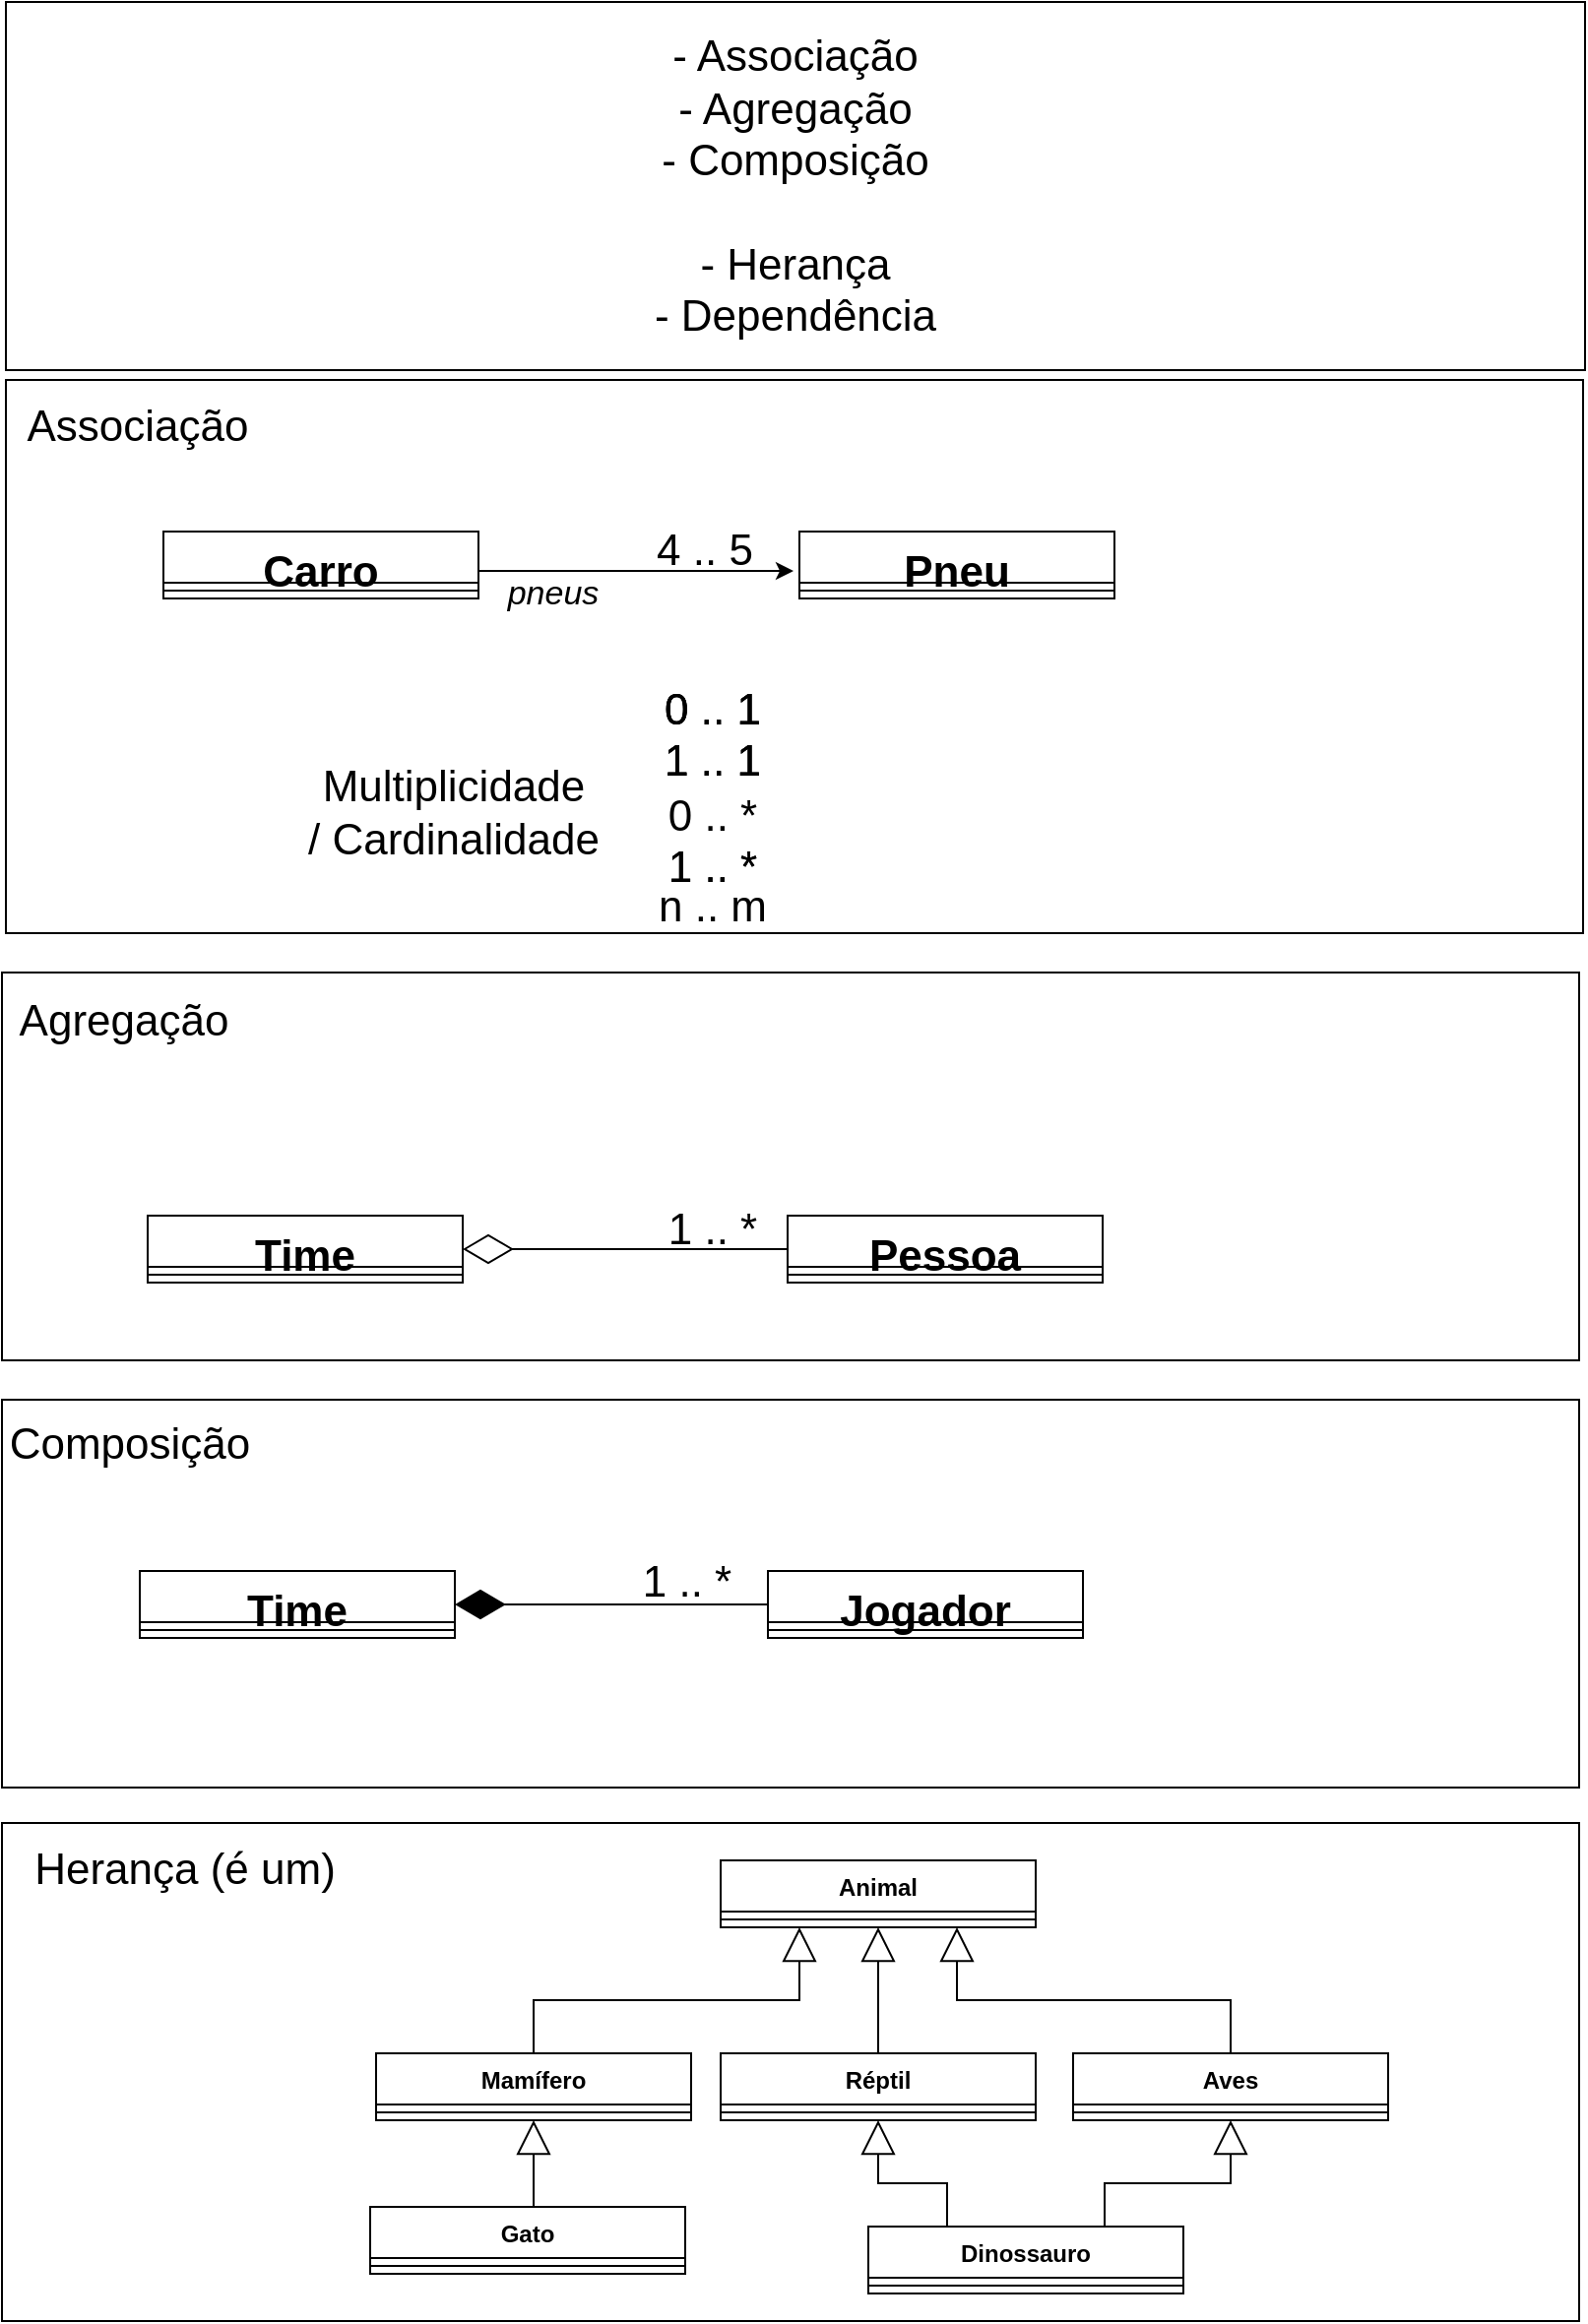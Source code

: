 <mxfile version="14.4.3" type="github">
  <diagram id="oidKAotuflDEEQi21nP8" name="Page-1">
    <mxGraphModel dx="841" dy="668" grid="0" gridSize="10" guides="1" tooltips="1" connect="1" arrows="1" fold="1" page="1" pageScale="1" pageWidth="827" pageHeight="1169" background="#ffffff" math="0" shadow="0">
      <root>
        <mxCell id="0" />
        <mxCell id="1" parent="0" />
        <mxCell id="biDsljLJ2qvcuqTwJUGm-1" value="- Associação&lt;br&gt;- Agregação&lt;br&gt;- Composição&lt;br&gt;&lt;br&gt;- Herança&lt;br&gt;- Dependência" style="rounded=0;whiteSpace=wrap;html=1;fontSize=22;" parent="1" vertex="1">
          <mxGeometry x="11" y="13" width="802" height="187" as="geometry" />
        </mxCell>
        <mxCell id="biDsljLJ2qvcuqTwJUGm-2" value="" style="rounded=0;whiteSpace=wrap;html=1;fontSize=22;" parent="1" vertex="1">
          <mxGeometry x="11" y="205" width="801" height="281" as="geometry" />
        </mxCell>
        <mxCell id="biDsljLJ2qvcuqTwJUGm-3" value="Associação" style="text;html=1;strokeColor=none;fillColor=none;align=center;verticalAlign=middle;whiteSpace=wrap;rounded=0;fontSize=22;" parent="1" vertex="1">
          <mxGeometry x="58" y="219" width="40" height="20" as="geometry" />
        </mxCell>
        <mxCell id="biDsljLJ2qvcuqTwJUGm-4" value="Carro" style="swimlane;fontStyle=1;align=center;verticalAlign=top;childLayout=stackLayout;horizontal=1;startSize=26;horizontalStack=0;resizeParent=1;resizeParentMax=0;resizeLast=0;collapsible=1;marginBottom=0;fontSize=22;" parent="1" vertex="1">
          <mxGeometry x="91" y="282" width="160" height="34" as="geometry" />
        </mxCell>
        <mxCell id="biDsljLJ2qvcuqTwJUGm-6" value="" style="line;strokeWidth=1;fillColor=none;align=left;verticalAlign=middle;spacingTop=-1;spacingLeft=3;spacingRight=3;rotatable=0;labelPosition=right;points=[];portConstraint=eastwest;" parent="biDsljLJ2qvcuqTwJUGm-4" vertex="1">
          <mxGeometry y="26" width="160" height="8" as="geometry" />
        </mxCell>
        <mxCell id="biDsljLJ2qvcuqTwJUGm-8" value="Pneu" style="swimlane;fontStyle=1;align=center;verticalAlign=top;childLayout=stackLayout;horizontal=1;startSize=26;horizontalStack=0;resizeParent=1;resizeParentMax=0;resizeLast=0;collapsible=1;marginBottom=0;fontSize=22;" parent="1" vertex="1">
          <mxGeometry x="414" y="282" width="160" height="34" as="geometry" />
        </mxCell>
        <mxCell id="biDsljLJ2qvcuqTwJUGm-10" value="" style="line;strokeWidth=1;fillColor=none;align=left;verticalAlign=middle;spacingTop=-1;spacingLeft=3;spacingRight=3;rotatable=0;labelPosition=right;points=[];portConstraint=eastwest;" parent="biDsljLJ2qvcuqTwJUGm-8" vertex="1">
          <mxGeometry y="26" width="160" height="8" as="geometry" />
        </mxCell>
        <mxCell id="biDsljLJ2qvcuqTwJUGm-12" value="" style="endArrow=classic;html=1;edgeStyle=orthogonalEdgeStyle;fontSize=22;endFill=1;" parent="1" edge="1">
          <mxGeometry relative="1" as="geometry">
            <mxPoint x="251" y="302" as="sourcePoint" />
            <mxPoint x="411" y="302" as="targetPoint" />
          </mxGeometry>
        </mxCell>
        <mxCell id="biDsljLJ2qvcuqTwJUGm-15" value="4 .. 5" style="text;html=1;strokeColor=none;fillColor=none;align=center;verticalAlign=middle;whiteSpace=wrap;rounded=0;fontSize=22;" parent="1" vertex="1">
          <mxGeometry x="328" y="282" width="76" height="20" as="geometry" />
        </mxCell>
        <mxCell id="biDsljLJ2qvcuqTwJUGm-16" value="0 .. *" style="text;html=1;strokeColor=none;fillColor=none;align=center;verticalAlign=middle;whiteSpace=wrap;rounded=0;fontSize=22;" parent="1" vertex="1">
          <mxGeometry x="332" y="417" width="76" height="20" as="geometry" />
        </mxCell>
        <mxCell id="biDsljLJ2qvcuqTwJUGm-17" value="1 .. 1" style="text;html=1;strokeColor=none;fillColor=none;align=center;verticalAlign=middle;whiteSpace=wrap;rounded=0;fontSize=22;" parent="1" vertex="1">
          <mxGeometry x="332" y="389" width="76" height="20" as="geometry" />
        </mxCell>
        <mxCell id="biDsljLJ2qvcuqTwJUGm-18" value="0 .. 1" style="text;html=1;strokeColor=none;fillColor=none;align=center;verticalAlign=middle;whiteSpace=wrap;rounded=0;fontSize=22;" parent="1" vertex="1">
          <mxGeometry x="332" y="363" width="76" height="20" as="geometry" />
        </mxCell>
        <mxCell id="biDsljLJ2qvcuqTwJUGm-19" value="1 .. *" style="text;html=1;strokeColor=none;fillColor=none;align=center;verticalAlign=middle;whiteSpace=wrap;rounded=0;fontSize=22;" parent="1" vertex="1">
          <mxGeometry x="332" y="443" width="76" height="20" as="geometry" />
        </mxCell>
        <mxCell id="biDsljLJ2qvcuqTwJUGm-20" value="n .. m" style="text;html=1;strokeColor=none;fillColor=none;align=center;verticalAlign=middle;whiteSpace=wrap;rounded=0;fontSize=22;" parent="1" vertex="1">
          <mxGeometry x="332" y="463" width="76" height="20" as="geometry" />
        </mxCell>
        <mxCell id="biDsljLJ2qvcuqTwJUGm-22" value="Multiplicidade&lt;br&gt;/ Cardinalidade" style="text;html=1;strokeColor=none;fillColor=none;align=center;verticalAlign=middle;whiteSpace=wrap;rounded=0;fontSize=22;" parent="1" vertex="1">
          <mxGeometry x="149" y="396" width="179" height="57" as="geometry" />
        </mxCell>
        <mxCell id="biDsljLJ2qvcuqTwJUGm-23" value="0 .. 1" style="text;html=1;strokeColor=none;fillColor=none;align=center;verticalAlign=middle;whiteSpace=wrap;rounded=0;fontSize=22;" parent="1" vertex="1">
          <mxGeometry x="332" y="363" width="76" height="20" as="geometry" />
        </mxCell>
        <mxCell id="biDsljLJ2qvcuqTwJUGm-24" value="1 .. 1" style="text;html=1;strokeColor=none;fillColor=none;align=center;verticalAlign=middle;whiteSpace=wrap;rounded=0;fontSize=22;" parent="1" vertex="1">
          <mxGeometry x="332" y="389" width="76" height="20" as="geometry" />
        </mxCell>
        <mxCell id="biDsljLJ2qvcuqTwJUGm-25" value="0 .. 1" style="text;html=1;strokeColor=none;fillColor=none;align=center;verticalAlign=middle;whiteSpace=wrap;rounded=0;fontSize=22;" parent="1" vertex="1">
          <mxGeometry x="332" y="363" width="76" height="20" as="geometry" />
        </mxCell>
        <mxCell id="biDsljLJ2qvcuqTwJUGm-26" value="1 .. 1" style="text;html=1;strokeColor=none;fillColor=none;align=center;verticalAlign=middle;whiteSpace=wrap;rounded=0;fontSize=22;" parent="1" vertex="1">
          <mxGeometry x="332" y="389" width="76" height="20" as="geometry" />
        </mxCell>
        <mxCell id="biDsljLJ2qvcuqTwJUGm-27" value="1 .. *" style="text;html=1;strokeColor=none;fillColor=none;align=center;verticalAlign=middle;whiteSpace=wrap;rounded=0;fontSize=22;" parent="1" vertex="1">
          <mxGeometry x="332" y="443" width="76" height="20" as="geometry" />
        </mxCell>
        <mxCell id="biDsljLJ2qvcuqTwJUGm-28" value="" style="rounded=0;whiteSpace=wrap;html=1;fontSize=22;" parent="1" vertex="1">
          <mxGeometry x="9" y="506" width="801" height="197" as="geometry" />
        </mxCell>
        <mxCell id="biDsljLJ2qvcuqTwJUGm-29" value="Agregação" style="text;html=1;strokeColor=none;fillColor=none;align=center;verticalAlign=middle;whiteSpace=wrap;rounded=0;fontSize=22;" parent="1" vertex="1">
          <mxGeometry x="51" y="521" width="40" height="20" as="geometry" />
        </mxCell>
        <mxCell id="biDsljLJ2qvcuqTwJUGm-38" style="edgeStyle=orthogonalEdgeStyle;rounded=0;orthogonalLoop=1;jettySize=auto;html=1;exitX=0;exitY=0.5;exitDx=0;exitDy=0;endArrow=diamondThin;endFill=0;fontSize=22;entryX=1;entryY=0.5;entryDx=0;entryDy=0;endSize=23;" parent="1" source="biDsljLJ2qvcuqTwJUGm-30" target="biDsljLJ2qvcuqTwJUGm-34" edge="1">
          <mxGeometry relative="1" as="geometry" />
        </mxCell>
        <mxCell id="biDsljLJ2qvcuqTwJUGm-30" value="Pessoa" style="swimlane;fontStyle=1;align=center;verticalAlign=top;childLayout=stackLayout;horizontal=1;startSize=26;horizontalStack=0;resizeParent=1;resizeParentMax=0;resizeLast=0;collapsible=1;marginBottom=0;fontSize=22;" parent="1" vertex="1">
          <mxGeometry x="408" y="629.5" width="160" height="34" as="geometry" />
        </mxCell>
        <mxCell id="biDsljLJ2qvcuqTwJUGm-32" value="" style="line;strokeWidth=1;fillColor=none;align=left;verticalAlign=middle;spacingTop=-1;spacingLeft=3;spacingRight=3;rotatable=0;labelPosition=right;points=[];portConstraint=eastwest;" parent="biDsljLJ2qvcuqTwJUGm-30" vertex="1">
          <mxGeometry y="26" width="160" height="8" as="geometry" />
        </mxCell>
        <mxCell id="biDsljLJ2qvcuqTwJUGm-34" value="Time" style="swimlane;fontStyle=1;align=center;verticalAlign=top;childLayout=stackLayout;horizontal=1;startSize=26;horizontalStack=0;resizeParent=1;resizeParentMax=0;resizeLast=0;collapsible=1;marginBottom=0;fontSize=22;" parent="1" vertex="1">
          <mxGeometry x="83" y="629.5" width="160" height="34" as="geometry" />
        </mxCell>
        <mxCell id="biDsljLJ2qvcuqTwJUGm-36" value="" style="line;strokeWidth=1;fillColor=none;align=left;verticalAlign=middle;spacingTop=-1;spacingLeft=3;spacingRight=3;rotatable=0;labelPosition=right;points=[];portConstraint=eastwest;" parent="biDsljLJ2qvcuqTwJUGm-34" vertex="1">
          <mxGeometry y="26" width="160" height="8" as="geometry" />
        </mxCell>
        <mxCell id="biDsljLJ2qvcuqTwJUGm-39" value="1 .. *" style="text;html=1;strokeColor=none;fillColor=none;align=center;verticalAlign=middle;whiteSpace=wrap;rounded=0;fontSize=22;" parent="1" vertex="1">
          <mxGeometry x="332" y="627" width="76" height="20" as="geometry" />
        </mxCell>
        <mxCell id="biDsljLJ2qvcuqTwJUGm-40" value="" style="rounded=0;whiteSpace=wrap;html=1;fontSize=22;" parent="1" vertex="1">
          <mxGeometry x="9" y="723" width="801" height="197" as="geometry" />
        </mxCell>
        <mxCell id="biDsljLJ2qvcuqTwJUGm-41" value="Composição" style="text;html=1;strokeColor=none;fillColor=none;align=center;verticalAlign=middle;whiteSpace=wrap;rounded=0;fontSize=22;" parent="1" vertex="1">
          <mxGeometry x="54" y="736" width="40" height="20" as="geometry" />
        </mxCell>
        <mxCell id="biDsljLJ2qvcuqTwJUGm-42" value="Time" style="swimlane;fontStyle=1;align=center;verticalAlign=top;childLayout=stackLayout;horizontal=1;startSize=26;horizontalStack=0;resizeParent=1;resizeParentMax=0;resizeLast=0;collapsible=1;marginBottom=0;fontSize=22;" parent="1" vertex="1">
          <mxGeometry x="79" y="810" width="160" height="34" as="geometry" />
        </mxCell>
        <mxCell id="biDsljLJ2qvcuqTwJUGm-43" value="" style="line;strokeWidth=1;fillColor=none;align=left;verticalAlign=middle;spacingTop=-1;spacingLeft=3;spacingRight=3;rotatable=0;labelPosition=right;points=[];portConstraint=eastwest;" parent="biDsljLJ2qvcuqTwJUGm-42" vertex="1">
          <mxGeometry y="26" width="160" height="8" as="geometry" />
        </mxCell>
        <mxCell id="biDsljLJ2qvcuqTwJUGm-46" style="edgeStyle=orthogonalEdgeStyle;rounded=0;orthogonalLoop=1;jettySize=auto;html=1;exitX=0;exitY=0.5;exitDx=0;exitDy=0;entryX=1;entryY=0.5;entryDx=0;entryDy=0;endArrow=diamondThin;endFill=1;endSize=23;fontSize=22;" parent="1" source="biDsljLJ2qvcuqTwJUGm-44" target="biDsljLJ2qvcuqTwJUGm-42" edge="1">
          <mxGeometry relative="1" as="geometry" />
        </mxCell>
        <mxCell id="biDsljLJ2qvcuqTwJUGm-44" value="Jogador" style="swimlane;fontStyle=1;align=center;verticalAlign=top;childLayout=stackLayout;horizontal=1;startSize=26;horizontalStack=0;resizeParent=1;resizeParentMax=0;resizeLast=0;collapsible=1;marginBottom=0;fontSize=22;" parent="1" vertex="1">
          <mxGeometry x="398" y="810" width="160" height="34" as="geometry" />
        </mxCell>
        <mxCell id="biDsljLJ2qvcuqTwJUGm-45" value="" style="line;strokeWidth=1;fillColor=none;align=left;verticalAlign=middle;spacingTop=-1;spacingLeft=3;spacingRight=3;rotatable=0;labelPosition=right;points=[];portConstraint=eastwest;" parent="biDsljLJ2qvcuqTwJUGm-44" vertex="1">
          <mxGeometry y="26" width="160" height="8" as="geometry" />
        </mxCell>
        <mxCell id="biDsljLJ2qvcuqTwJUGm-47" value="1 .. *" style="text;html=1;strokeColor=none;fillColor=none;align=center;verticalAlign=middle;whiteSpace=wrap;rounded=0;fontSize=22;" parent="1" vertex="1">
          <mxGeometry x="319" y="806" width="76" height="20" as="geometry" />
        </mxCell>
        <mxCell id="biDsljLJ2qvcuqTwJUGm-48" value="&lt;i&gt;&lt;font style=&quot;font-size: 17px&quot;&gt;pneus&lt;/font&gt;&lt;/i&gt;" style="text;html=1;strokeColor=none;fillColor=none;align=center;verticalAlign=middle;whiteSpace=wrap;rounded=0;fontSize=22;" parent="1" vertex="1">
          <mxGeometry x="251" y="302" width="76" height="20" as="geometry" />
        </mxCell>
        <mxCell id="O-chyJX1uRSNyFMLqIYp-1" value="" style="rounded=0;whiteSpace=wrap;html=1;fontSize=22;" vertex="1" parent="1">
          <mxGeometry x="9" y="938" width="801" height="253" as="geometry" />
        </mxCell>
        <mxCell id="O-chyJX1uRSNyFMLqIYp-2" value="Herança (é um)" style="text;html=1;strokeColor=none;fillColor=none;align=center;verticalAlign=middle;whiteSpace=wrap;rounded=0;fontSize=22;" vertex="1" parent="1">
          <mxGeometry x="19" y="952" width="166" height="20" as="geometry" />
        </mxCell>
        <mxCell id="O-chyJX1uRSNyFMLqIYp-3" value="Animal" style="swimlane;fontStyle=1;align=center;verticalAlign=top;childLayout=stackLayout;horizontal=1;startSize=26;horizontalStack=0;resizeParent=1;resizeParentMax=0;resizeLast=0;collapsible=1;marginBottom=0;" vertex="1" parent="1">
          <mxGeometry x="374" y="957" width="160" height="34" as="geometry" />
        </mxCell>
        <mxCell id="O-chyJX1uRSNyFMLqIYp-5" value="" style="line;strokeWidth=1;fillColor=none;align=left;verticalAlign=middle;spacingTop=-1;spacingLeft=3;spacingRight=3;rotatable=0;labelPosition=right;points=[];portConstraint=eastwest;" vertex="1" parent="O-chyJX1uRSNyFMLqIYp-3">
          <mxGeometry y="26" width="160" height="8" as="geometry" />
        </mxCell>
        <mxCell id="O-chyJX1uRSNyFMLqIYp-9" style="edgeStyle=orthogonalEdgeStyle;rounded=0;orthogonalLoop=1;jettySize=auto;html=1;exitX=0.5;exitY=0;exitDx=0;exitDy=0;entryX=0.25;entryY=1;entryDx=0;entryDy=0;endArrow=block;endFill=0;strokeWidth=1;endSize=15;" edge="1" parent="1" source="O-chyJX1uRSNyFMLqIYp-7" target="O-chyJX1uRSNyFMLqIYp-3">
          <mxGeometry relative="1" as="geometry" />
        </mxCell>
        <mxCell id="O-chyJX1uRSNyFMLqIYp-7" value="Mamífero" style="swimlane;fontStyle=1;align=center;verticalAlign=top;childLayout=stackLayout;horizontal=1;startSize=26;horizontalStack=0;resizeParent=1;resizeParentMax=0;resizeLast=0;collapsible=1;marginBottom=0;" vertex="1" parent="1">
          <mxGeometry x="199" y="1055" width="160" height="34" as="geometry" />
        </mxCell>
        <mxCell id="O-chyJX1uRSNyFMLqIYp-8" value="" style="line;strokeWidth=1;fillColor=none;align=left;verticalAlign=middle;spacingTop=-1;spacingLeft=3;spacingRight=3;rotatable=0;labelPosition=right;points=[];portConstraint=eastwest;" vertex="1" parent="O-chyJX1uRSNyFMLqIYp-7">
          <mxGeometry y="26" width="160" height="8" as="geometry" />
        </mxCell>
        <mxCell id="O-chyJX1uRSNyFMLqIYp-13" style="edgeStyle=orthogonalEdgeStyle;rounded=0;orthogonalLoop=1;jettySize=auto;html=1;exitX=0.5;exitY=0;exitDx=0;exitDy=0;entryX=0.5;entryY=1;entryDx=0;entryDy=0;endArrow=block;endFill=0;endSize=15;strokeWidth=1;" edge="1" parent="1" source="O-chyJX1uRSNyFMLqIYp-10" target="O-chyJX1uRSNyFMLqIYp-7">
          <mxGeometry relative="1" as="geometry" />
        </mxCell>
        <mxCell id="O-chyJX1uRSNyFMLqIYp-10" value="Gato" style="swimlane;fontStyle=1;align=center;verticalAlign=top;childLayout=stackLayout;horizontal=1;startSize=26;horizontalStack=0;resizeParent=1;resizeParentMax=0;resizeLast=0;collapsible=1;marginBottom=0;" vertex="1" parent="1">
          <mxGeometry x="196" y="1133" width="160" height="34" as="geometry" />
        </mxCell>
        <mxCell id="O-chyJX1uRSNyFMLqIYp-11" value="" style="line;strokeWidth=1;fillColor=none;align=left;verticalAlign=middle;spacingTop=-1;spacingLeft=3;spacingRight=3;rotatable=0;labelPosition=right;points=[];portConstraint=eastwest;" vertex="1" parent="O-chyJX1uRSNyFMLqIYp-10">
          <mxGeometry y="26" width="160" height="8" as="geometry" />
        </mxCell>
        <mxCell id="O-chyJX1uRSNyFMLqIYp-18" style="edgeStyle=orthogonalEdgeStyle;rounded=0;orthogonalLoop=1;jettySize=auto;html=1;exitX=0.5;exitY=0;exitDx=0;exitDy=0;endArrow=block;endFill=0;endSize=15;strokeWidth=1;entryX=0.5;entryY=1;entryDx=0;entryDy=0;" edge="1" parent="1" source="O-chyJX1uRSNyFMLqIYp-14" target="O-chyJX1uRSNyFMLqIYp-3">
          <mxGeometry relative="1" as="geometry">
            <mxPoint x="358" y="998" as="targetPoint" />
          </mxGeometry>
        </mxCell>
        <mxCell id="O-chyJX1uRSNyFMLqIYp-14" value="Réptil" style="swimlane;fontStyle=1;align=center;verticalAlign=top;childLayout=stackLayout;horizontal=1;startSize=26;horizontalStack=0;resizeParent=1;resizeParentMax=0;resizeLast=0;collapsible=1;marginBottom=0;" vertex="1" parent="1">
          <mxGeometry x="374" y="1055" width="160" height="34" as="geometry" />
        </mxCell>
        <mxCell id="O-chyJX1uRSNyFMLqIYp-15" value="" style="line;strokeWidth=1;fillColor=none;align=left;verticalAlign=middle;spacingTop=-1;spacingLeft=3;spacingRight=3;rotatable=0;labelPosition=right;points=[];portConstraint=eastwest;" vertex="1" parent="O-chyJX1uRSNyFMLqIYp-14">
          <mxGeometry y="26" width="160" height="8" as="geometry" />
        </mxCell>
        <mxCell id="O-chyJX1uRSNyFMLqIYp-19" style="edgeStyle=orthogonalEdgeStyle;rounded=0;orthogonalLoop=1;jettySize=auto;html=1;exitX=0.25;exitY=0;exitDx=0;exitDy=0;entryX=0.5;entryY=1;entryDx=0;entryDy=0;endArrow=block;endFill=0;endSize=15;strokeWidth=1;" edge="1" parent="1" source="O-chyJX1uRSNyFMLqIYp-16" target="O-chyJX1uRSNyFMLqIYp-14">
          <mxGeometry relative="1" as="geometry" />
        </mxCell>
        <mxCell id="O-chyJX1uRSNyFMLqIYp-22" style="edgeStyle=orthogonalEdgeStyle;rounded=0;orthogonalLoop=1;jettySize=auto;html=1;exitX=0.75;exitY=0;exitDx=0;exitDy=0;entryX=0.5;entryY=1;entryDx=0;entryDy=0;endArrow=block;endFill=0;endSize=15;strokeWidth=1;" edge="1" parent="1" source="O-chyJX1uRSNyFMLqIYp-16" target="O-chyJX1uRSNyFMLqIYp-20">
          <mxGeometry relative="1" as="geometry" />
        </mxCell>
        <mxCell id="O-chyJX1uRSNyFMLqIYp-16" value="Dinossauro" style="swimlane;fontStyle=1;align=center;verticalAlign=top;childLayout=stackLayout;horizontal=1;startSize=26;horizontalStack=0;resizeParent=1;resizeParentMax=0;resizeLast=0;collapsible=1;marginBottom=0;" vertex="1" parent="1">
          <mxGeometry x="449" y="1143" width="160" height="34" as="geometry" />
        </mxCell>
        <mxCell id="O-chyJX1uRSNyFMLqIYp-17" value="" style="line;strokeWidth=1;fillColor=none;align=left;verticalAlign=middle;spacingTop=-1;spacingLeft=3;spacingRight=3;rotatable=0;labelPosition=right;points=[];portConstraint=eastwest;" vertex="1" parent="O-chyJX1uRSNyFMLqIYp-16">
          <mxGeometry y="26" width="160" height="8" as="geometry" />
        </mxCell>
        <mxCell id="O-chyJX1uRSNyFMLqIYp-23" style="edgeStyle=orthogonalEdgeStyle;rounded=0;orthogonalLoop=1;jettySize=auto;html=1;exitX=0.5;exitY=0;exitDx=0;exitDy=0;entryX=0.75;entryY=1;entryDx=0;entryDy=0;endArrow=block;endFill=0;endSize=15;strokeWidth=1;" edge="1" parent="1" source="O-chyJX1uRSNyFMLqIYp-20" target="O-chyJX1uRSNyFMLqIYp-3">
          <mxGeometry relative="1" as="geometry" />
        </mxCell>
        <mxCell id="O-chyJX1uRSNyFMLqIYp-20" value="Aves" style="swimlane;fontStyle=1;align=center;verticalAlign=top;childLayout=stackLayout;horizontal=1;startSize=26;horizontalStack=0;resizeParent=1;resizeParentMax=0;resizeLast=0;collapsible=1;marginBottom=0;" vertex="1" parent="1">
          <mxGeometry x="553" y="1055" width="160" height="34" as="geometry" />
        </mxCell>
        <mxCell id="O-chyJX1uRSNyFMLqIYp-21" value="" style="line;strokeWidth=1;fillColor=none;align=left;verticalAlign=middle;spacingTop=-1;spacingLeft=3;spacingRight=3;rotatable=0;labelPosition=right;points=[];portConstraint=eastwest;" vertex="1" parent="O-chyJX1uRSNyFMLqIYp-20">
          <mxGeometry y="26" width="160" height="8" as="geometry" />
        </mxCell>
      </root>
    </mxGraphModel>
  </diagram>
</mxfile>
